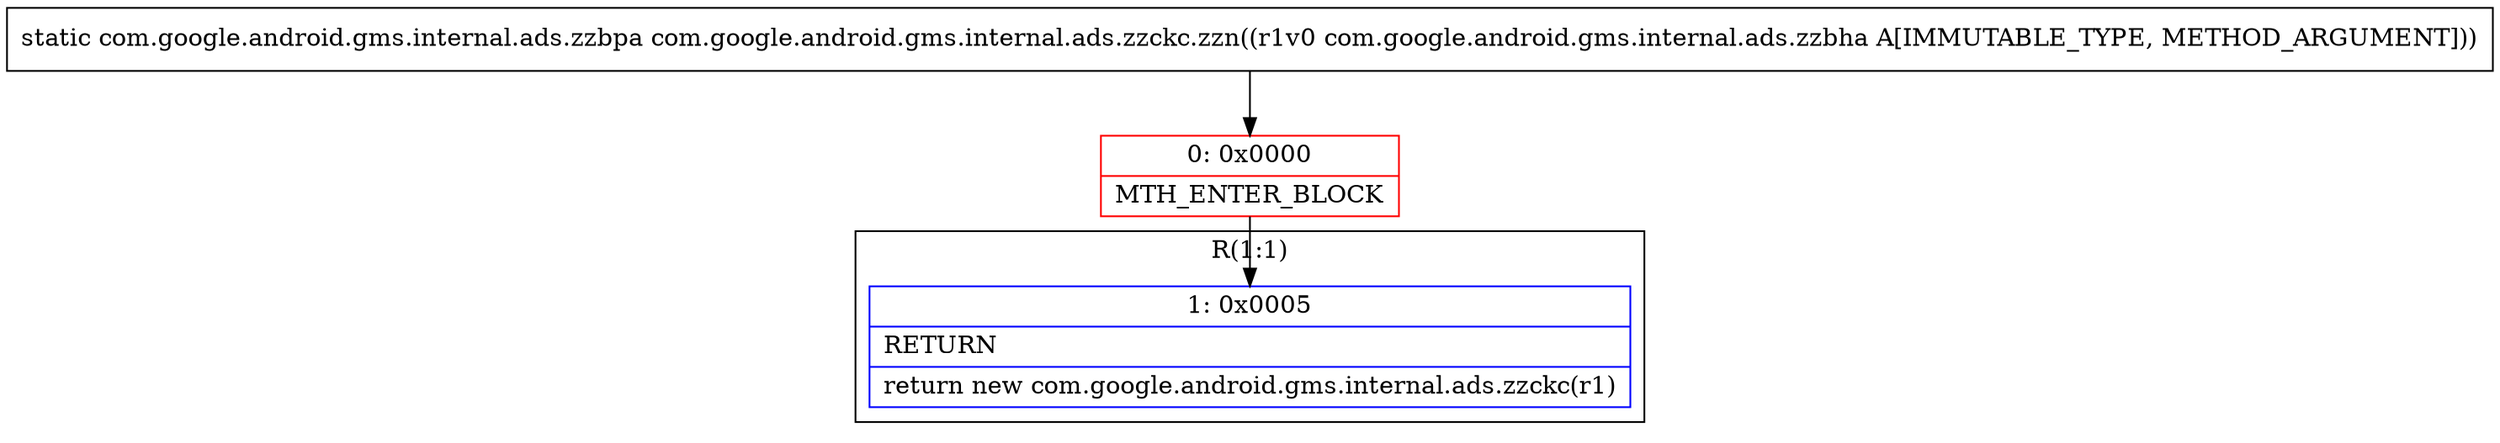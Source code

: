 digraph "CFG forcom.google.android.gms.internal.ads.zzckc.zzn(Lcom\/google\/android\/gms\/internal\/ads\/zzbha;)Lcom\/google\/android\/gms\/internal\/ads\/zzbpa;" {
subgraph cluster_Region_2055004763 {
label = "R(1:1)";
node [shape=record,color=blue];
Node_1 [shape=record,label="{1\:\ 0x0005|RETURN\l|return new com.google.android.gms.internal.ads.zzckc(r1)\l}"];
}
Node_0 [shape=record,color=red,label="{0\:\ 0x0000|MTH_ENTER_BLOCK\l}"];
MethodNode[shape=record,label="{static com.google.android.gms.internal.ads.zzbpa com.google.android.gms.internal.ads.zzckc.zzn((r1v0 com.google.android.gms.internal.ads.zzbha A[IMMUTABLE_TYPE, METHOD_ARGUMENT])) }"];
MethodNode -> Node_0;
Node_0 -> Node_1;
}

